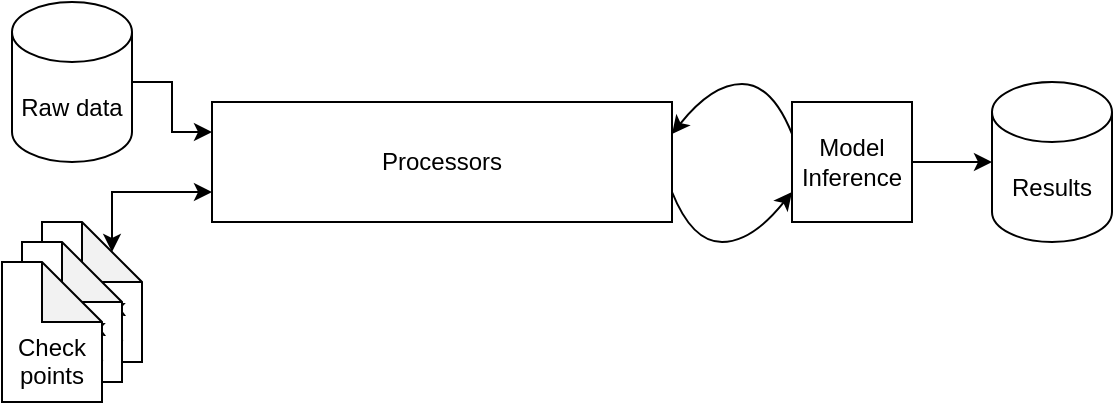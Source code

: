 <mxfile version="20.7.4" type="device"><diagram id="BP-Kfl5xD0ehkQZZuoPP" name="Page-1"><mxGraphModel dx="815" dy="484" grid="1" gridSize="10" guides="1" tooltips="1" connect="1" arrows="1" fold="1" page="1" pageScale="1" pageWidth="850" pageHeight="1100" math="0" shadow="0"><root><mxCell id="0"/><mxCell id="1" parent="0"/><mxCell id="5PoD0-BoIRJEF_5p7YXE-24" style="edgeStyle=orthogonalEdgeStyle;rounded=0;orthogonalLoop=1;jettySize=auto;html=1;exitX=1;exitY=0.5;exitDx=0;exitDy=0;exitPerimeter=0;entryX=0;entryY=0.25;entryDx=0;entryDy=0;fontSize=8;" edge="1" parent="1" source="5PoD0-BoIRJEF_5p7YXE-1" target="5PoD0-BoIRJEF_5p7YXE-2"><mxGeometry relative="1" as="geometry"/></mxCell><mxCell id="5PoD0-BoIRJEF_5p7YXE-1" value="Raw data" style="shape=cylinder3;whiteSpace=wrap;html=1;boundedLbl=1;backgroundOutline=1;size=15;" vertex="1" parent="1"><mxGeometry x="90" y="140" width="60" height="80" as="geometry"/></mxCell><mxCell id="5PoD0-BoIRJEF_5p7YXE-25" style="edgeStyle=orthogonalEdgeStyle;rounded=0;orthogonalLoop=1;jettySize=auto;html=1;exitX=0;exitY=0.75;exitDx=0;exitDy=0;entryX=0;entryY=0;entryDx=35;entryDy=15;entryPerimeter=0;fontSize=8;startArrow=classic;startFill=1;" edge="1" parent="1" source="5PoD0-BoIRJEF_5p7YXE-2" target="5PoD0-BoIRJEF_5p7YXE-6"><mxGeometry relative="1" as="geometry"><Array as="points"><mxPoint x="140" y="235"/></Array></mxGeometry></mxCell><mxCell id="5PoD0-BoIRJEF_5p7YXE-2" value="Processors" style="whiteSpace=wrap;html=1;" vertex="1" parent="1"><mxGeometry x="190" y="190" width="230" height="60" as="geometry"/></mxCell><mxCell id="5PoD0-BoIRJEF_5p7YXE-6" value="&lt;br&gt;&lt;br&gt;Check&lt;br&gt;points" style="shape=note;whiteSpace=wrap;html=1;backgroundOutline=1;darkOpacity=0.05;" vertex="1" parent="1"><mxGeometry x="105" y="250" width="50" height="70" as="geometry"/></mxCell><mxCell id="5PoD0-BoIRJEF_5p7YXE-7" value="&lt;br&gt;&lt;br&gt;Check&lt;br&gt;points" style="shape=note;whiteSpace=wrap;html=1;backgroundOutline=1;darkOpacity=0.05;" vertex="1" parent="1"><mxGeometry x="95" y="260" width="50" height="70" as="geometry"/></mxCell><mxCell id="5PoD0-BoIRJEF_5p7YXE-8" value="&lt;br&gt;&lt;br&gt;Check&lt;br&gt;points" style="shape=note;whiteSpace=wrap;html=1;backgroundOutline=1;darkOpacity=0.05;" vertex="1" parent="1"><mxGeometry x="85" y="270" width="50" height="70" as="geometry"/></mxCell><mxCell id="5PoD0-BoIRJEF_5p7YXE-29" style="edgeStyle=orthogonalEdgeStyle;rounded=0;orthogonalLoop=1;jettySize=auto;html=1;exitX=1;exitY=0.5;exitDx=0;exitDy=0;entryX=0;entryY=0.5;entryDx=0;entryDy=0;entryPerimeter=0;fontSize=8;startArrow=none;startFill=0;" edge="1" parent="1" source="5PoD0-BoIRJEF_5p7YXE-14" target="5PoD0-BoIRJEF_5p7YXE-28"><mxGeometry relative="1" as="geometry"/></mxCell><mxCell id="5PoD0-BoIRJEF_5p7YXE-14" value="Model&lt;br&gt;Inference" style="whiteSpace=wrap;html=1;aspect=fixed;" vertex="1" parent="1"><mxGeometry x="480" y="190" width="60" height="60" as="geometry"/></mxCell><mxCell id="5PoD0-BoIRJEF_5p7YXE-15" value="" style="curved=1;endArrow=classic;html=1;rounded=0;exitX=1;exitY=0.75;exitDx=0;exitDy=0;entryX=0;entryY=0.75;entryDx=0;entryDy=0;" edge="1" parent="1" source="5PoD0-BoIRJEF_5p7YXE-2" target="5PoD0-BoIRJEF_5p7YXE-14"><mxGeometry width="50" height="50" relative="1" as="geometry"><mxPoint x="440" y="330" as="sourcePoint"/><mxPoint x="490" y="280" as="targetPoint"/><Array as="points"><mxPoint x="430" y="260"/><mxPoint x="460" y="260"/></Array></mxGeometry></mxCell><mxCell id="5PoD0-BoIRJEF_5p7YXE-16" value="" style="curved=1;endArrow=classic;html=1;rounded=0;exitX=1;exitY=0.75;exitDx=0;exitDy=0;entryX=0;entryY=0.75;entryDx=0;entryDy=0;" edge="1" parent="1"><mxGeometry width="50" height="50" relative="1" as="geometry"><mxPoint x="480" y="206" as="sourcePoint"/><mxPoint x="420" y="206" as="targetPoint"/><Array as="points"><mxPoint x="470" y="181"/><mxPoint x="440" y="181"/></Array></mxGeometry></mxCell><mxCell id="5PoD0-BoIRJEF_5p7YXE-17" value="" style="endArrow=classic;html=1;rounded=0;startArrow=none;" edge="1" parent="1"><mxGeometry width="50" height="50" relative="1" as="geometry"><mxPoint x="590" y="219.71" as="sourcePoint"/><mxPoint x="590" y="219.71" as="targetPoint"/></mxGeometry></mxCell><mxCell id="5PoD0-BoIRJEF_5p7YXE-21" value="" style="endArrow=none;html=1;rounded=0;" edge="1" parent="1"><mxGeometry width="50" height="50" relative="1" as="geometry"><mxPoint x="540" y="219.71" as="sourcePoint"/><mxPoint x="540" y="219.71" as="targetPoint"/></mxGeometry></mxCell><mxCell id="5PoD0-BoIRJEF_5p7YXE-28" value="&lt;span style=&quot;font-size: 12px;&quot;&gt;Results&lt;/span&gt;" style="shape=cylinder3;whiteSpace=wrap;html=1;boundedLbl=1;backgroundOutline=1;size=15;fontSize=8;" vertex="1" parent="1"><mxGeometry x="580" y="180" width="60" height="80" as="geometry"/></mxCell></root></mxGraphModel></diagram></mxfile>